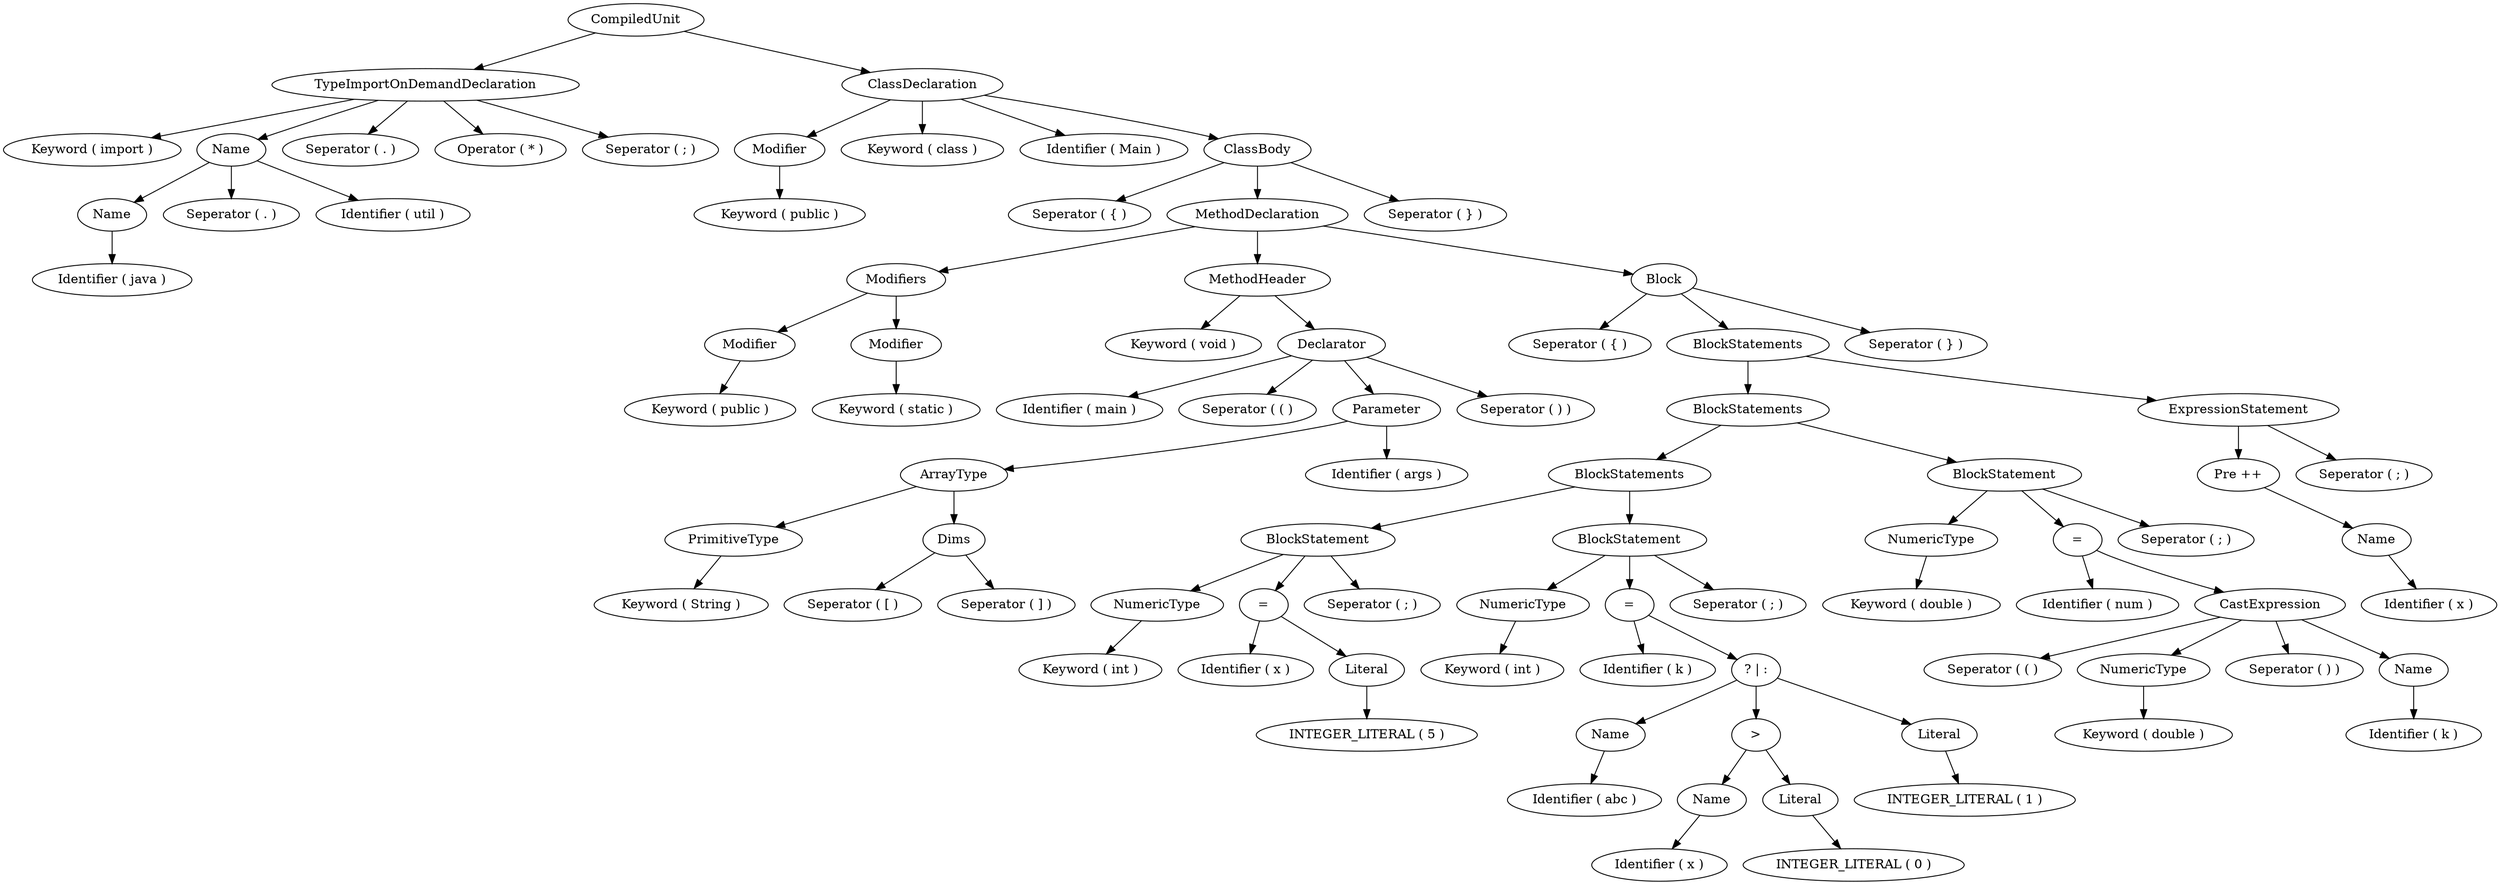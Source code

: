 digraph G{
node[ordering=out]
n1a[label="Identifier ( java )"]
n1[label="Name"]
n1->n1a
n2b[label="Seperator ( . )"]
n2c[label="Identifier ( util )"]
n2[label="Name"]
n2->n1
n2->n2b
n2->n2c
n3a[label="Keyword ( import )"]
n3c[label="Seperator ( . )"]
n3d[label="Operator ( * )"]
n3e[label="Seperator ( ; )"]
n3[label="TypeImportOnDemandDeclaration"]
n3->n3a
n3->n2
n3->n3c
n3->n3d
n3->n3e
n4a[label="Keyword ( public )"]
n4[label="Modifier"]
n4->n4a
n5a[label="Keyword ( public )"]
n5[label="Modifier"]
n5->n5a
n6a[label="Keyword ( static )"]
n6[label="Modifier"]
n6->n6a
n7[label="Modifiers"]
n7->n5
n7->n6
n8a[label="Keyword ( String )"]
n8[label="PrimitiveType"]
n8->n8a
n9a[label="Seperator ( [ )"]
n9b[label="Seperator ( ] )"]
n9[label="Dims"]
n9->n9a
n9->n9b
n10[label="ArrayType"]
n10->n8
n10->n9
n11b[label="Identifier ( args )"]
n11[label="Parameter"]
n11->n10
n11->n11b
n12a[label="Identifier ( main )"]
n12b[label="Seperator ( ( )"]
n12d[label="Seperator ( ) )"]
n12[label="Declarator"]
n12->n12a
n12->n12b
n12->n11
n12->n12d
n13a[label="Keyword ( void )"]
n13[label="MethodHeader"]
n13->n13a
n13->n12
n14a[label="Keyword ( int )"]
n14[label="NumericType"]
n14->n14a
n15a[label="INTEGER_LITERAL ( 5 )"]
n15[label="Literal"]
n15->n15a
n16a[label="Identifier ( x )"]
n16[label="="]
n16->n16a
n16->n15
n17c[label="Seperator ( ; )"]
n17[label="BlockStatement"]
n17->n14
n17->n16
n17->n17c
n18a[label="Keyword ( int )"]
n18[label="NumericType"]
n18->n18a
n19a[label="Identifier ( abc )"]
n19[label="Name"]
n19->n19a
n20a[label="Identifier ( x )"]
n20[label="Name"]
n20->n20a
n21a[label="INTEGER_LITERAL ( 0 )"]
n21[label="Literal"]
n21->n21a
n22[label=">"]
n22->n20
n22->n21
n23a[label="INTEGER_LITERAL ( 1 )"]
n23[label="Literal"]
n23->n23a
n24[label="? | :"]
n24->n19
n24->n22
n24->n23
n25a[label="Identifier ( k )"]
n25[label="="]
n25->n25a
n25->n24
n26c[label="Seperator ( ; )"]
n26[label="BlockStatement"]
n26->n18
n26->n25
n26->n26c
n27[label="BlockStatements"]
n27->n17
n27->n26
n28a[label="Keyword ( double )"]
n28[label="NumericType"]
n28->n28a
n29a[label="Keyword ( double )"]
n29[label="NumericType"]
n29->n29a
n30a[label="Identifier ( k )"]
n30[label="Name"]
n30->n30a
n31a[label="Seperator ( ( )"]
n31c[label="Seperator ( ) )"]
n31[label="CastExpression"]
n31->n31a
n31->n29
n31->n31c
n31->n30
n32a[label="Identifier ( num )"]
n32[label="="]
n32->n32a
n32->n31
n33c[label="Seperator ( ; )"]
n33[label="BlockStatement"]
n33->n28
n33->n32
n33->n33c
n34[label="BlockStatements"]
n34->n27
n34->n33
n35a[label="Identifier ( x )"]
n35[label="Name"]
n35->n35a
n36[label="Pre ++"]
n36->n35
n37b[label="Seperator ( ; )"]
n37[label="ExpressionStatement"]
n37->n36
n37->n37b
n38[label="BlockStatements"]
n38->n34
n38->n37
n39a[label="Seperator ( { )"]
n39c[label="Seperator ( } )"]
n39[label="Block"]
n39->n39a
n39->n38
n39->n39c
n40[label="MethodDeclaration"]
n40->n7
n40->n13
n40->n39
n41a[label="Seperator ( { )"]
n41c[label="Seperator ( } )"]
n41[label="ClassBody"]
n41->n41a
n41->n40
n41->n41c
n42b[label="Keyword ( class )"]
n42c[label="Identifier ( Main )"]
n42[label="ClassDeclaration"]
n42->n4
n42->n42b
n42->n42c
n42->n41
n43[label="CompiledUnit"]
n43->n3
n43->n42
}
